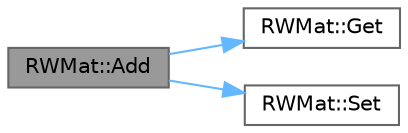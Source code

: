 digraph "RWMat::Add"
{
 // LATEX_PDF_SIZE
  bgcolor="transparent";
  edge [fontname=Helvetica,fontsize=10,labelfontname=Helvetica,labelfontsize=10];
  node [fontname=Helvetica,fontsize=10,shape=box,height=0.2,width=0.4];
  rankdir="LR";
  Node1 [id="Node000001",label="RWMat::Add",height=0.2,width=0.4,color="gray40", fillcolor="grey60", style="filled", fontcolor="black",tooltip=" "];
  Node1 -> Node2 [id="edge1_Node000001_Node000002",color="steelblue1",style="solid",tooltip=" "];
  Node2 [id="Node000002",label="RWMat::Get",height=0.2,width=0.4,color="grey40", fillcolor="white", style="filled",URL="$class_r_w_mat.html#a9079d6bdafb40bcf8fc84fee35d5f4b4",tooltip=" "];
  Node1 -> Node3 [id="edge2_Node000001_Node000003",color="steelblue1",style="solid",tooltip=" "];
  Node3 [id="Node000003",label="RWMat::Set",height=0.2,width=0.4,color="grey40", fillcolor="white", style="filled",URL="$class_r_w_mat.html#a42bd9b2702bcac07a1a332ef1eebb0b6",tooltip=" "];
}

